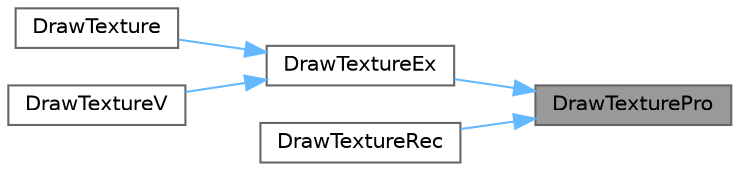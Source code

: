 digraph "DrawTexturePro"
{
 // LATEX_PDF_SIZE
  bgcolor="transparent";
  edge [fontname=Helvetica,fontsize=10,labelfontname=Helvetica,labelfontsize=10];
  node [fontname=Helvetica,fontsize=10,shape=box,height=0.2,width=0.4];
  rankdir="RL";
  Node1 [id="Node000001",label="DrawTexturePro",height=0.2,width=0.4,color="gray40", fillcolor="grey60", style="filled", fontcolor="black",tooltip=" "];
  Node1 -> Node2 [id="edge9_Node000001_Node000002",dir="back",color="steelblue1",style="solid",tooltip=" "];
  Node2 [id="Node000002",label="DrawTextureEx",height=0.2,width=0.4,color="grey40", fillcolor="white", style="filled",URL="$_classes_2lib_2rtextures_8c.html#aebe319b7046e3814380a13b5b620b664",tooltip=" "];
  Node2 -> Node3 [id="edge10_Node000002_Node000003",dir="back",color="steelblue1",style="solid",tooltip=" "];
  Node3 [id="Node000003",label="DrawTexture",height=0.2,width=0.4,color="grey40", fillcolor="white", style="filled",URL="$_classes_2lib_2rtextures_8c.html#a80e5f0e9b716c8b62a3cb06cf00cf774",tooltip=" "];
  Node2 -> Node4 [id="edge11_Node000002_Node000004",dir="back",color="steelblue1",style="solid",tooltip=" "];
  Node4 [id="Node000004",label="DrawTextureV",height=0.2,width=0.4,color="grey40", fillcolor="white", style="filled",URL="$_classes_2lib_2rtextures_8c.html#a92e151403bd507d28bff274fd3fc0df3",tooltip=" "];
  Node1 -> Node5 [id="edge12_Node000001_Node000005",dir="back",color="steelblue1",style="solid",tooltip=" "];
  Node5 [id="Node000005",label="DrawTextureRec",height=0.2,width=0.4,color="grey40", fillcolor="white", style="filled",URL="$_classes_2lib_2rtextures_8c.html#a1b0f427106e6173e01d90e625ebb33aa",tooltip=" "];
}
